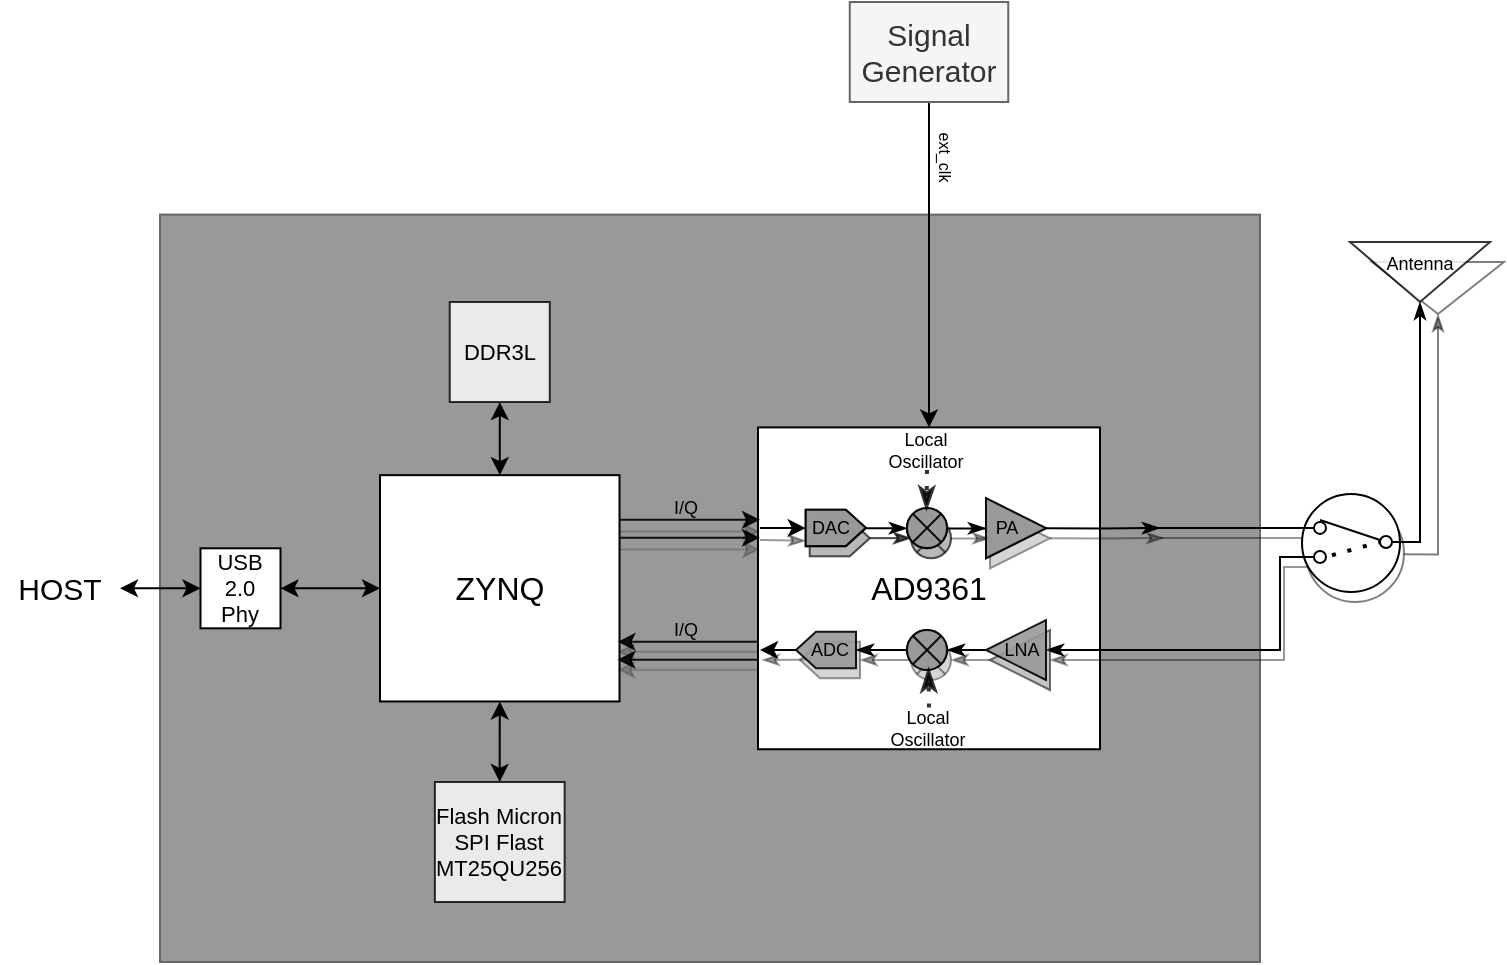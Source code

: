<mxfile version="20.8.1" type="github">
  <diagram id="C5RBs43oDa-KdzZeNtuy" name="Page-1">
    <mxGraphModel dx="1043" dy="619" grid="1" gridSize="10" guides="1" tooltips="1" connect="1" arrows="1" fold="1" page="1" pageScale="1" pageWidth="827" pageHeight="1169" math="0" shadow="0">
      <root>
        <mxCell id="WIyWlLk6GJQsqaUBKTNV-0" />
        <mxCell id="WIyWlLk6GJQsqaUBKTNV-1" parent="WIyWlLk6GJQsqaUBKTNV-0" />
        <mxCell id="9PTyURIz3iImR1XXdqux-123" value="" style="triangle;whiteSpace=wrap;html=1;fontSize=9;opacity=50;spacingLeft=0;direction=south;spacingBottom=9;" vertex="1" parent="WIyWlLk6GJQsqaUBKTNV-1">
          <mxGeometry x="696" y="150" width="66" height="26" as="geometry" />
        </mxCell>
        <mxCell id="9PTyURIz3iImR1XXdqux-106" value="" style="ellipse;whiteSpace=wrap;html=1;aspect=fixed;fontSize=9;opacity=50;textOpacity=50;" vertex="1" parent="WIyWlLk6GJQsqaUBKTNV-1">
          <mxGeometry x="663" y="271" width="49" height="49" as="geometry" />
        </mxCell>
        <mxCell id="9PTyURIz3iImR1XXdqux-3" value="" style="rounded=0;whiteSpace=wrap;html=1;fillColor=#999999;fontColor=#333333;strokeColor=#666666;" vertex="1" parent="WIyWlLk6GJQsqaUBKTNV-1">
          <mxGeometry x="90" y="126.31" width="550" height="373.69" as="geometry" />
        </mxCell>
        <mxCell id="9PTyURIz3iImR1XXdqux-9" value="AD9361" style="rounded=0;whiteSpace=wrap;html=1;fontSize=16;" vertex="1" parent="WIyWlLk6GJQsqaUBKTNV-1">
          <mxGeometry x="389" y="232.7" width="171" height="160.92" as="geometry" />
        </mxCell>
        <mxCell id="9PTyURIz3iImR1XXdqux-137" value="" style="endArrow=none;startArrow=classicThin;html=1;rounded=0;fontSize=11;startFill=1;endFill=0;opacity=40;" edge="1" parent="WIyWlLk6GJQsqaUBKTNV-1">
          <mxGeometry width="50" height="50" relative="1" as="geometry">
            <mxPoint x="391" y="349" as="sourcePoint" />
            <mxPoint x="415.88" y="348.8" as="targetPoint" />
          </mxGeometry>
        </mxCell>
        <mxCell id="9PTyURIz3iImR1XXdqux-111" value="" style="triangle;whiteSpace=wrap;html=1;fontSize=9;fillColor=#999999;opacity=40;spacingLeft=6;direction=west;textOpacity=50;" vertex="1" parent="WIyWlLk6GJQsqaUBKTNV-1">
          <mxGeometry x="505" y="334.0" width="30" height="30" as="geometry" />
        </mxCell>
        <mxCell id="9PTyURIz3iImR1XXdqux-113" value="" style="shape=sumEllipse;perimeter=ellipsePerimeter;whiteSpace=wrap;html=1;backgroundOutline=1;fontSize=9;fillColor=#999999;opacity=40;textOpacity=50;" vertex="1" parent="WIyWlLk6GJQsqaUBKTNV-1">
          <mxGeometry x="465.5" y="339" width="20" height="20" as="geometry" />
        </mxCell>
        <mxCell id="9PTyURIz3iImR1XXdqux-116" value="" style="shape=offPageConnector;whiteSpace=wrap;html=1;fontSize=9;fillColor=#999999;opacity=40;direction=south;size=0.333;spacingLeft=4;textOpacity=50;" vertex="1" parent="WIyWlLk6GJQsqaUBKTNV-1">
          <mxGeometry x="410" y="339.92" width="30" height="18.16" as="geometry" />
        </mxCell>
        <mxCell id="9PTyURIz3iImR1XXdqux-118" value="" style="shape=offPageConnector;whiteSpace=wrap;html=1;fontSize=9;fillColor=#999999;opacity=50;direction=north;size=0.333;spacingLeft=-5;textOpacity=50;" vertex="1" parent="WIyWlLk6GJQsqaUBKTNV-1">
          <mxGeometry x="414.88" y="279" width="30" height="18.16" as="geometry" />
        </mxCell>
        <mxCell id="9PTyURIz3iImR1XXdqux-115" value="" style="shape=sumEllipse;perimeter=ellipsePerimeter;whiteSpace=wrap;html=1;backgroundOutline=1;fontSize=9;fillColor=#999999;opacity=50;textOpacity=50;" vertex="1" parent="WIyWlLk6GJQsqaUBKTNV-1">
          <mxGeometry x="465.5" y="278.16" width="20" height="20" as="geometry" />
        </mxCell>
        <mxCell id="9PTyURIz3iImR1XXdqux-108" value="" style="triangle;whiteSpace=wrap;html=1;fontSize=9;fillColor=#999999;opacity=40;spacingLeft=-9;textOpacity=50;" vertex="1" parent="WIyWlLk6GJQsqaUBKTNV-1">
          <mxGeometry x="505" y="273.16" width="30" height="30" as="geometry" />
        </mxCell>
        <mxCell id="9PTyURIz3iImR1XXdqux-10" value="ZYNQ" style="rounded=0;whiteSpace=wrap;html=1;fontSize=16;" vertex="1" parent="WIyWlLk6GJQsqaUBKTNV-1">
          <mxGeometry x="200" y="256.58" width="119.75" height="113.15" as="geometry" />
        </mxCell>
        <mxCell id="9PTyURIz3iImR1XXdqux-63" style="edgeStyle=orthogonalEdgeStyle;rounded=0;orthogonalLoop=1;jettySize=auto;html=1;exitX=0;exitY=0.5;exitDx=0;exitDy=0;entryX=1;entryY=0.5;entryDx=0;entryDy=0;fontSize=15;startArrow=classic;startFill=1;endArrow=classic;endFill=1;" edge="1" parent="WIyWlLk6GJQsqaUBKTNV-1" source="9PTyURIz3iImR1XXdqux-11" target="9PTyURIz3iImR1XXdqux-62">
          <mxGeometry relative="1" as="geometry" />
        </mxCell>
        <mxCell id="9PTyURIz3iImR1XXdqux-64" style="edgeStyle=orthogonalEdgeStyle;rounded=0;orthogonalLoop=1;jettySize=auto;html=1;exitX=1;exitY=0.5;exitDx=0;exitDy=0;entryX=0;entryY=0.5;entryDx=0;entryDy=0;fontSize=15;startArrow=classic;startFill=1;endArrow=classic;endFill=1;" edge="1" parent="WIyWlLk6GJQsqaUBKTNV-1" source="9PTyURIz3iImR1XXdqux-11" target="9PTyURIz3iImR1XXdqux-10">
          <mxGeometry relative="1" as="geometry" />
        </mxCell>
        <mxCell id="9PTyURIz3iImR1XXdqux-11" value="USB 2.0&lt;br style=&quot;font-size: 11px;&quot;&gt;Phy" style="rounded=0;whiteSpace=wrap;html=1;fontSize=11;" vertex="1" parent="WIyWlLk6GJQsqaUBKTNV-1">
          <mxGeometry x="110.25" y="293.16" width="40" height="40" as="geometry" />
        </mxCell>
        <mxCell id="9PTyURIz3iImR1XXdqux-18" value="" style="endArrow=classic;html=1;rounded=0;fontSize=16;entryX=0.5;entryY=0;entryDx=0;entryDy=0;exitX=0.5;exitY=1;exitDx=0;exitDy=0;" edge="1" parent="WIyWlLk6GJQsqaUBKTNV-1" source="9PTyURIz3iImR1XXdqux-19" target="9PTyURIz3iImR1XXdqux-9">
          <mxGeometry width="50" height="50" relative="1" as="geometry">
            <mxPoint x="355" y="90" as="sourcePoint" />
            <mxPoint x="355" y="140" as="targetPoint" />
          </mxGeometry>
        </mxCell>
        <mxCell id="9PTyURIz3iImR1XXdqux-19" value="Signal Generator" style="rounded=0;whiteSpace=wrap;html=1;fontSize=15;fillColor=#f5f5f5;strokeColor=#666666;fontColor=#333333;" vertex="1" parent="WIyWlLk6GJQsqaUBKTNV-1">
          <mxGeometry x="434.88" y="20" width="79.25" height="50" as="geometry" />
        </mxCell>
        <mxCell id="9PTyURIz3iImR1XXdqux-20" value="&lt;font style=&quot;font-size: 8px;&quot;&gt;ext_clk&lt;br&gt;&lt;/font&gt;" style="text;html=1;strokeColor=none;fillColor=none;align=center;verticalAlign=middle;whiteSpace=wrap;rounded=0;fontSize=1;rotation=90;" vertex="1" parent="WIyWlLk6GJQsqaUBKTNV-1">
          <mxGeometry x="460" y="90" width="45.5" height="15" as="geometry" />
        </mxCell>
        <mxCell id="9PTyURIz3iImR1XXdqux-62" value="HOST" style="text;html=1;strokeColor=none;fillColor=none;align=center;verticalAlign=middle;whiteSpace=wrap;rounded=0;fontSize=15;opacity=80;" vertex="1" parent="WIyWlLk6GJQsqaUBKTNV-1">
          <mxGeometry x="10" y="298.16" width="60" height="30" as="geometry" />
        </mxCell>
        <mxCell id="9PTyURIz3iImR1XXdqux-66" value="" style="endArrow=classic;startArrow=none;html=1;rounded=0;fontSize=11;startFill=0;entryX=0.5;entryY=0;entryDx=0;entryDy=0;" edge="1" parent="WIyWlLk6GJQsqaUBKTNV-1" target="9PTyURIz3iImR1XXdqux-84">
          <mxGeometry width="50" height="50" relative="1" as="geometry">
            <mxPoint x="390" y="283" as="sourcePoint" />
            <mxPoint x="390" y="283" as="targetPoint" />
          </mxGeometry>
        </mxCell>
        <mxCell id="9PTyURIz3iImR1XXdqux-67" value="" style="endArrow=none;startArrow=classic;html=1;rounded=0;fontSize=11;endFill=0;entryX=0.5;entryY=1;entryDx=0;entryDy=0;" edge="1" parent="WIyWlLk6GJQsqaUBKTNV-1" target="9PTyURIz3iImR1XXdqux-83">
          <mxGeometry width="50" height="50" relative="1" as="geometry">
            <mxPoint x="390" y="344" as="sourcePoint" />
            <mxPoint x="389" y="344" as="targetPoint" />
          </mxGeometry>
        </mxCell>
        <mxCell id="9PTyURIz3iImR1XXdqux-69" value="" style="edgeStyle=orthogonalEdgeStyle;rounded=0;orthogonalLoop=1;jettySize=auto;html=1;fontSize=11;startArrow=classic;startFill=1;endArrow=classic;endFill=1;" edge="1" parent="WIyWlLk6GJQsqaUBKTNV-1" source="9PTyURIz3iImR1XXdqux-68" target="9PTyURIz3iImR1XXdqux-10">
          <mxGeometry relative="1" as="geometry" />
        </mxCell>
        <mxCell id="9PTyURIz3iImR1XXdqux-68" value="DDR3L" style="rounded=0;whiteSpace=wrap;html=1;fontSize=11;opacity=80;" vertex="1" parent="WIyWlLk6GJQsqaUBKTNV-1">
          <mxGeometry x="234.88" y="170" width="50" height="50" as="geometry" />
        </mxCell>
        <mxCell id="9PTyURIz3iImR1XXdqux-71" value="" style="edgeStyle=orthogonalEdgeStyle;rounded=0;orthogonalLoop=1;jettySize=auto;html=1;fontSize=11;startArrow=classic;startFill=1;endArrow=classic;endFill=1;" edge="1" parent="WIyWlLk6GJQsqaUBKTNV-1" source="9PTyURIz3iImR1XXdqux-70" target="9PTyURIz3iImR1XXdqux-10">
          <mxGeometry relative="1" as="geometry" />
        </mxCell>
        <mxCell id="9PTyURIz3iImR1XXdqux-70" value="Flash Micron SPI Flast MT25QU256" style="rounded=0;whiteSpace=wrap;html=1;fontSize=11;opacity=80;" vertex="1" parent="WIyWlLk6GJQsqaUBKTNV-1">
          <mxGeometry x="227.44" y="410" width="64.88" height="60" as="geometry" />
        </mxCell>
        <mxCell id="9PTyURIz3iImR1XXdqux-93" style="edgeStyle=orthogonalEdgeStyle;rounded=0;orthogonalLoop=1;jettySize=auto;html=1;exitX=1;exitY=0.5;exitDx=0;exitDy=0;labelBackgroundColor=none;fontSize=9;startArrow=none;startFill=0;endArrow=classicThin;endFill=1;" edge="1" parent="WIyWlLk6GJQsqaUBKTNV-1" source="9PTyURIz3iImR1XXdqux-77">
          <mxGeometry relative="1" as="geometry">
            <mxPoint x="590" y="283" as="targetPoint" />
          </mxGeometry>
        </mxCell>
        <mxCell id="9PTyURIz3iImR1XXdqux-77" value="PA" style="triangle;whiteSpace=wrap;html=1;fontSize=9;fillColor=#999999;opacity=80;spacingLeft=-9;" vertex="1" parent="WIyWlLk6GJQsqaUBKTNV-1">
          <mxGeometry x="503" y="268.16" width="30" height="30" as="geometry" />
        </mxCell>
        <mxCell id="9PTyURIz3iImR1XXdqux-82" style="edgeStyle=orthogonalEdgeStyle;rounded=0;orthogonalLoop=1;jettySize=auto;html=1;exitX=1;exitY=0.5;exitDx=0;exitDy=0;entryX=1;entryY=0.5;entryDx=0;entryDy=0;labelBackgroundColor=none;fontSize=9;startArrow=none;startFill=0;endArrow=classicThin;endFill=1;" edge="1" parent="WIyWlLk6GJQsqaUBKTNV-1" source="9PTyURIz3iImR1XXdqux-78" target="9PTyURIz3iImR1XXdqux-79">
          <mxGeometry relative="1" as="geometry" />
        </mxCell>
        <mxCell id="9PTyURIz3iImR1XXdqux-110" style="edgeStyle=orthogonalEdgeStyle;rounded=0;orthogonalLoop=1;jettySize=auto;html=1;exitX=0;exitY=0.5;exitDx=0;exitDy=0;labelBackgroundColor=none;fontSize=9;startArrow=classicThin;startFill=1;endArrow=oval;endFill=0;opacity=40;textOpacity=50;" edge="1" parent="WIyWlLk6GJQsqaUBKTNV-1" source="9PTyURIz3iImR1XXdqux-111">
          <mxGeometry relative="1" as="geometry">
            <mxPoint x="672" y="302.5" as="targetPoint" />
            <Array as="points">
              <mxPoint x="652" y="349" />
              <mxPoint x="652" y="303" />
            </Array>
          </mxGeometry>
        </mxCell>
        <mxCell id="9PTyURIz3iImR1XXdqux-119" value="" style="endArrow=none;html=1;rounded=0;labelBackgroundColor=none;fontSize=9;startArrow=oval;startFill=0;opacity=40;textOpacity=50;" edge="1" parent="WIyWlLk6GJQsqaUBKTNV-1">
          <mxGeometry width="50" height="50" relative="1" as="geometry">
            <mxPoint x="672" y="287.94" as="sourcePoint" />
            <mxPoint x="590" y="288" as="targetPoint" />
          </mxGeometry>
        </mxCell>
        <mxCell id="9PTyURIz3iImR1XXdqux-91" value="" style="ellipse;whiteSpace=wrap;html=1;aspect=fixed;fontSize=9;" vertex="1" parent="WIyWlLk6GJQsqaUBKTNV-1">
          <mxGeometry x="661" y="266" width="49" height="49" as="geometry" />
        </mxCell>
        <mxCell id="9PTyURIz3iImR1XXdqux-86" style="edgeStyle=orthogonalEdgeStyle;rounded=0;orthogonalLoop=1;jettySize=auto;html=1;exitX=0;exitY=0.5;exitDx=0;exitDy=0;entryX=0.5;entryY=0;entryDx=0;entryDy=0;labelBackgroundColor=none;fontSize=9;startArrow=none;startFill=0;endArrow=classicThin;endFill=1;" edge="1" parent="WIyWlLk6GJQsqaUBKTNV-1" source="9PTyURIz3iImR1XXdqux-79" target="9PTyURIz3iImR1XXdqux-83">
          <mxGeometry relative="1" as="geometry" />
        </mxCell>
        <mxCell id="9PTyURIz3iImR1XXdqux-79" value="" style="shape=sumEllipse;perimeter=ellipsePerimeter;whiteSpace=wrap;html=1;backgroundOutline=1;fontSize=9;fillColor=#999999;opacity=90;" vertex="1" parent="WIyWlLk6GJQsqaUBKTNV-1">
          <mxGeometry x="463.5" y="334" width="20" height="20" as="geometry" />
        </mxCell>
        <mxCell id="9PTyURIz3iImR1XXdqux-81" value="" style="edgeStyle=orthogonalEdgeStyle;rounded=0;orthogonalLoop=1;jettySize=auto;html=1;labelBackgroundColor=none;fontSize=9;startArrow=none;startFill=0;endArrow=classicThin;endFill=1;" edge="1" parent="WIyWlLk6GJQsqaUBKTNV-1" source="9PTyURIz3iImR1XXdqux-80" target="9PTyURIz3iImR1XXdqux-77">
          <mxGeometry relative="1" as="geometry" />
        </mxCell>
        <mxCell id="9PTyURIz3iImR1XXdqux-80" value="" style="shape=sumEllipse;perimeter=ellipsePerimeter;whiteSpace=wrap;html=1;backgroundOutline=1;fontSize=9;fillColor=#999999;opacity=80;" vertex="1" parent="WIyWlLk6GJQsqaUBKTNV-1">
          <mxGeometry x="463.5" y="273.16" width="20" height="20" as="geometry" />
        </mxCell>
        <mxCell id="9PTyURIz3iImR1XXdqux-83" value="ADC" style="shape=offPageConnector;whiteSpace=wrap;html=1;fontSize=9;fillColor=#999999;opacity=90;direction=south;size=0.333;spacingLeft=4;" vertex="1" parent="WIyWlLk6GJQsqaUBKTNV-1">
          <mxGeometry x="408" y="334.92" width="30" height="18.16" as="geometry" />
        </mxCell>
        <mxCell id="9PTyURIz3iImR1XXdqux-85" style="edgeStyle=orthogonalEdgeStyle;rounded=0;orthogonalLoop=1;jettySize=auto;html=1;exitX=0.5;exitY=1;exitDx=0;exitDy=0;entryX=0;entryY=0.5;entryDx=0;entryDy=0;labelBackgroundColor=none;fontSize=9;startArrow=none;startFill=0;endArrow=classicThin;endFill=1;" edge="1" parent="WIyWlLk6GJQsqaUBKTNV-1" source="9PTyURIz3iImR1XXdqux-84" target="9PTyURIz3iImR1XXdqux-80">
          <mxGeometry relative="1" as="geometry" />
        </mxCell>
        <mxCell id="9PTyURIz3iImR1XXdqux-84" value="DAC" style="shape=offPageConnector;whiteSpace=wrap;html=1;fontSize=9;fillColor=#999999;opacity=80;direction=north;size=0.333;spacingLeft=-5;" vertex="1" parent="WIyWlLk6GJQsqaUBKTNV-1">
          <mxGeometry x="412.88" y="274" width="30" height="18.16" as="geometry" />
        </mxCell>
        <mxCell id="9PTyURIz3iImR1XXdqux-87" value="Antenna" style="triangle;whiteSpace=wrap;html=1;fontSize=9;opacity=80;spacingLeft=0;direction=south;spacingBottom=9;" vertex="1" parent="WIyWlLk6GJQsqaUBKTNV-1">
          <mxGeometry x="685" y="140" width="70" height="30" as="geometry" />
        </mxCell>
        <mxCell id="9PTyURIz3iImR1XXdqux-96" value="" style="endArrow=none;html=1;rounded=0;labelBackgroundColor=none;fontSize=9;startArrow=oval;startFill=0;" edge="1" parent="WIyWlLk6GJQsqaUBKTNV-1">
          <mxGeometry width="50" height="50" relative="1" as="geometry">
            <mxPoint x="670" y="282.94" as="sourcePoint" />
            <mxPoint x="580" y="282.96" as="targetPoint" />
          </mxGeometry>
        </mxCell>
        <mxCell id="9PTyURIz3iImR1XXdqux-100" value="" style="endArrow=none;dashed=1;html=1;dashPattern=1 3;strokeWidth=2;rounded=0;labelBackgroundColor=none;fontSize=9;" edge="1" parent="WIyWlLk6GJQsqaUBKTNV-1">
          <mxGeometry width="50" height="50" relative="1" as="geometry">
            <mxPoint x="676" y="296.63" as="sourcePoint" />
            <mxPoint x="700" y="290" as="targetPoint" />
          </mxGeometry>
        </mxCell>
        <mxCell id="9PTyURIz3iImR1XXdqux-101" value="" style="endArrow=none;html=1;rounded=0;labelBackgroundColor=none;fontSize=9;" edge="1" parent="WIyWlLk6GJQsqaUBKTNV-1">
          <mxGeometry width="50" height="50" relative="1" as="geometry">
            <mxPoint x="670" y="279" as="sourcePoint" />
            <mxPoint x="700" y="289" as="targetPoint" />
          </mxGeometry>
        </mxCell>
        <mxCell id="9PTyURIz3iImR1XXdqux-107" style="edgeStyle=orthogonalEdgeStyle;rounded=0;orthogonalLoop=1;jettySize=auto;html=1;exitX=1;exitY=0.5;exitDx=0;exitDy=0;labelBackgroundColor=none;fontSize=9;startArrow=none;startFill=0;endArrow=classicThin;endFill=1;opacity=40;textOpacity=50;" edge="1" parent="WIyWlLk6GJQsqaUBKTNV-1" source="9PTyURIz3iImR1XXdqux-108">
          <mxGeometry relative="1" as="geometry">
            <mxPoint x="592" y="288" as="targetPoint" />
          </mxGeometry>
        </mxCell>
        <mxCell id="9PTyURIz3iImR1XXdqux-114" value="" style="edgeStyle=orthogonalEdgeStyle;rounded=0;orthogonalLoop=1;jettySize=auto;html=1;labelBackgroundColor=none;fontSize=9;startArrow=none;startFill=0;endArrow=classicThin;endFill=1;opacity=40;textOpacity=50;" edge="1" parent="WIyWlLk6GJQsqaUBKTNV-1" source="9PTyURIz3iImR1XXdqux-115" target="9PTyURIz3iImR1XXdqux-108">
          <mxGeometry relative="1" as="geometry" />
        </mxCell>
        <mxCell id="9PTyURIz3iImR1XXdqux-109" style="edgeStyle=orthogonalEdgeStyle;rounded=0;orthogonalLoop=1;jettySize=auto;html=1;exitX=1;exitY=0.5;exitDx=0;exitDy=0;entryX=1;entryY=0.5;entryDx=0;entryDy=0;labelBackgroundColor=none;fontSize=9;startArrow=none;startFill=0;endArrow=classicThin;endFill=1;opacity=40;textOpacity=50;" edge="1" parent="WIyWlLk6GJQsqaUBKTNV-1" source="9PTyURIz3iImR1XXdqux-111" target="9PTyURIz3iImR1XXdqux-113">
          <mxGeometry relative="1" as="geometry" />
        </mxCell>
        <mxCell id="9PTyURIz3iImR1XXdqux-112" style="edgeStyle=orthogonalEdgeStyle;rounded=0;orthogonalLoop=1;jettySize=auto;html=1;exitX=0;exitY=0.5;exitDx=0;exitDy=0;entryX=0.5;entryY=0;entryDx=0;entryDy=0;labelBackgroundColor=none;fontSize=9;startArrow=none;startFill=0;endArrow=classicThin;endFill=1;opacity=40;textOpacity=50;" edge="1" parent="WIyWlLk6GJQsqaUBKTNV-1" source="9PTyURIz3iImR1XXdqux-113" target="9PTyURIz3iImR1XXdqux-116">
          <mxGeometry relative="1" as="geometry" />
        </mxCell>
        <mxCell id="9PTyURIz3iImR1XXdqux-117" style="edgeStyle=orthogonalEdgeStyle;rounded=0;orthogonalLoop=1;jettySize=auto;html=1;exitX=0.5;exitY=1;exitDx=0;exitDy=0;entryX=0;entryY=0.5;entryDx=0;entryDy=0;labelBackgroundColor=none;fontSize=9;startArrow=none;startFill=0;endArrow=classicThin;endFill=1;opacity=50;textOpacity=50;" edge="1" parent="WIyWlLk6GJQsqaUBKTNV-1" source="9PTyURIz3iImR1XXdqux-118" target="9PTyURIz3iImR1XXdqux-115">
          <mxGeometry relative="1" as="geometry" />
        </mxCell>
        <mxCell id="9PTyURIz3iImR1XXdqux-122" style="edgeStyle=orthogonalEdgeStyle;rounded=0;orthogonalLoop=1;jettySize=auto;html=1;entryX=1;entryY=0.5;entryDx=0;entryDy=0;labelBackgroundColor=none;fontSize=9;startArrow=none;startFill=0;endArrow=classicThin;endFill=1;opacity=50;" edge="1" parent="WIyWlLk6GJQsqaUBKTNV-1">
          <mxGeometry relative="1" as="geometry">
            <mxPoint x="712" y="296.16" as="sourcePoint" />
            <mxPoint x="729.0" y="176.16" as="targetPoint" />
            <Array as="points">
              <mxPoint x="729" y="296.16" />
            </Array>
          </mxGeometry>
        </mxCell>
        <mxCell id="9PTyURIz3iImR1XXdqux-95" style="edgeStyle=orthogonalEdgeStyle;rounded=0;orthogonalLoop=1;jettySize=auto;html=1;exitX=0;exitY=0.5;exitDx=0;exitDy=0;labelBackgroundColor=none;fontSize=9;startArrow=classicThin;startFill=1;endArrow=oval;endFill=0;" edge="1" parent="WIyWlLk6GJQsqaUBKTNV-1" source="9PTyURIz3iImR1XXdqux-78">
          <mxGeometry relative="1" as="geometry">
            <mxPoint x="670" y="297.5" as="targetPoint" />
            <Array as="points">
              <mxPoint x="650" y="344" />
              <mxPoint x="650" y="298" />
            </Array>
          </mxGeometry>
        </mxCell>
        <mxCell id="9PTyURIz3iImR1XXdqux-97" style="edgeStyle=orthogonalEdgeStyle;rounded=0;orthogonalLoop=1;jettySize=auto;html=1;entryX=1;entryY=0.5;entryDx=0;entryDy=0;labelBackgroundColor=none;fontSize=9;startArrow=oval;startFill=0;endArrow=classicThin;endFill=1;" edge="1" parent="WIyWlLk6GJQsqaUBKTNV-1">
          <mxGeometry relative="1" as="geometry">
            <mxPoint x="703" y="290" as="sourcePoint" />
            <mxPoint x="720.0" y="170" as="targetPoint" />
            <Array as="points">
              <mxPoint x="720" y="290" />
            </Array>
          </mxGeometry>
        </mxCell>
        <mxCell id="9PTyURIz3iImR1XXdqux-126" value="" style="shape=offPageConnector;whiteSpace=wrap;html=1;fontSize=9;fillColor=#999999;opacity=40;direction=north;size=0.333;spacingLeft=-5;textOpacity=50;" vertex="1" parent="WIyWlLk6GJQsqaUBKTNV-1">
          <mxGeometry x="414.88" y="278.92" width="30" height="18.16" as="geometry" />
        </mxCell>
        <mxCell id="9PTyURIz3iImR1XXdqux-127" style="edgeStyle=orthogonalEdgeStyle;rounded=0;orthogonalLoop=1;jettySize=auto;html=1;exitX=0.5;exitY=1;exitDx=0;exitDy=0;entryX=0;entryY=0.5;entryDx=0;entryDy=0;labelBackgroundColor=none;fontSize=9;startArrow=none;startFill=0;endArrow=classicThin;endFill=1;opacity=40;textOpacity=50;" edge="1" source="9PTyURIz3iImR1XXdqux-126" target="9PTyURIz3iImR1XXdqux-128" parent="WIyWlLk6GJQsqaUBKTNV-1">
          <mxGeometry relative="1" as="geometry" />
        </mxCell>
        <mxCell id="9PTyURIz3iImR1XXdqux-128" value="" style="shape=sumEllipse;perimeter=ellipsePerimeter;whiteSpace=wrap;html=1;backgroundOutline=1;fontSize=9;fillColor=#999999;opacity=40;textOpacity=50;" vertex="1" parent="WIyWlLk6GJQsqaUBKTNV-1">
          <mxGeometry x="465.5" y="278.08" width="20" height="20" as="geometry" />
        </mxCell>
        <mxCell id="9PTyURIz3iImR1XXdqux-129" value="" style="shape=sumEllipse;perimeter=ellipsePerimeter;whiteSpace=wrap;html=1;backgroundOutline=1;fontSize=9;fillColor=#999999;opacity=80;" vertex="1" parent="WIyWlLk6GJQsqaUBKTNV-1">
          <mxGeometry x="463.5" y="273.08" width="20" height="20" as="geometry" />
        </mxCell>
        <mxCell id="9PTyURIz3iImR1XXdqux-138" value="" style="endArrow=none;startArrow=classicThin;html=1;rounded=0;fontSize=11;startFill=1;endFill=0;opacity=40;" edge="1" parent="WIyWlLk6GJQsqaUBKTNV-1">
          <mxGeometry width="50" height="50" relative="1" as="geometry">
            <mxPoint x="412.88" y="289.39" as="sourcePoint" />
            <mxPoint x="390" y="289" as="targetPoint" />
          </mxGeometry>
        </mxCell>
        <mxCell id="9PTyURIz3iImR1XXdqux-130" value="DAC" style="shape=offPageConnector;whiteSpace=wrap;html=1;fontSize=9;fillColor=#999999;opacity=80;direction=north;size=0.333;spacingLeft=-5;" vertex="1" parent="WIyWlLk6GJQsqaUBKTNV-1">
          <mxGeometry x="412.88" y="273.92" width="30" height="18.16" as="geometry" />
        </mxCell>
        <mxCell id="9PTyURIz3iImR1XXdqux-131" value="" style="shape=sumEllipse;perimeter=ellipsePerimeter;whiteSpace=wrap;html=1;backgroundOutline=1;fontSize=9;fillColor=#999999;opacity=90;" vertex="1" parent="WIyWlLk6GJQsqaUBKTNV-1">
          <mxGeometry x="463.5" y="273" width="20" height="20" as="geometry" />
        </mxCell>
        <mxCell id="9PTyURIz3iImR1XXdqux-132" value="DAC" style="shape=offPageConnector;whiteSpace=wrap;html=1;fontSize=9;fillColor=#999999;opacity=90;direction=north;size=0.333;spacingLeft=-5;" vertex="1" parent="WIyWlLk6GJQsqaUBKTNV-1">
          <mxGeometry x="412.88" y="273.84" width="30" height="18.16" as="geometry" />
        </mxCell>
        <mxCell id="9PTyURIz3iImR1XXdqux-133" value="PA" style="triangle;whiteSpace=wrap;html=1;fontSize=9;fillColor=#999999;opacity=90;spacingLeft=-9;" vertex="1" parent="WIyWlLk6GJQsqaUBKTNV-1">
          <mxGeometry x="503" y="268.08" width="30" height="30" as="geometry" />
        </mxCell>
        <mxCell id="9PTyURIz3iImR1XXdqux-134" value="" style="triangle;whiteSpace=wrap;html=1;fontSize=9;fillColor=#999999;opacity=30;spacingLeft=6;direction=west;textOpacity=50;" vertex="1" parent="WIyWlLk6GJQsqaUBKTNV-1">
          <mxGeometry x="505" y="334.0" width="30" height="30" as="geometry" />
        </mxCell>
        <mxCell id="9PTyURIz3iImR1XXdqux-135" value="" style="shape=sumEllipse;perimeter=ellipsePerimeter;whiteSpace=wrap;html=1;backgroundOutline=1;fontSize=9;fillColor=#999999;opacity=90;" vertex="1" parent="WIyWlLk6GJQsqaUBKTNV-1">
          <mxGeometry x="463.5" y="334" width="20" height="20" as="geometry" />
        </mxCell>
        <mxCell id="9PTyURIz3iImR1XXdqux-78" value="LNA" style="triangle;whiteSpace=wrap;html=1;fontSize=9;fillColor=#999999;spacingLeft=6;direction=west;opacity=90;" vertex="1" parent="WIyWlLk6GJQsqaUBKTNV-1">
          <mxGeometry x="503" y="329.0" width="30" height="30" as="geometry" />
        </mxCell>
        <mxCell id="9PTyURIz3iImR1XXdqux-141" value="" style="endArrow=classicThin;dashed=1;html=1;dashPattern=1 3;strokeWidth=2;rounded=0;labelBackgroundColor=none;fontSize=9;opacity=80;endFill=1;exitX=0.5;exitY=1;exitDx=0;exitDy=0;" edge="1" parent="WIyWlLk6GJQsqaUBKTNV-1" source="9PTyURIz3iImR1XXdqux-142">
          <mxGeometry width="50" height="50" relative="1" as="geometry">
            <mxPoint x="473.25" y="264" as="sourcePoint" />
            <mxPoint x="473.25" y="274" as="targetPoint" />
          </mxGeometry>
        </mxCell>
        <mxCell id="9PTyURIz3iImR1XXdqux-142" value="&lt;font style=&quot;font-size: 9px;&quot;&gt;Local&lt;br style=&quot;font-size: 9px;&quot;&gt;Oscillator&lt;/font&gt;" style="text;html=1;strokeColor=none;fillColor=none;align=center;verticalAlign=middle;whiteSpace=wrap;rounded=0;fontSize=5;opacity=30;" vertex="1" parent="WIyWlLk6GJQsqaUBKTNV-1">
          <mxGeometry x="453.38" y="234" width="40.25" height="20" as="geometry" />
        </mxCell>
        <mxCell id="9PTyURIz3iImR1XXdqux-143" value="" style="endArrow=classicThin;dashed=1;html=1;dashPattern=1 3;strokeWidth=2;rounded=0;labelBackgroundColor=none;fontSize=9;opacity=80;endFill=1;exitX=0.5;exitY=0;exitDx=0;exitDy=0;" edge="1" parent="WIyWlLk6GJQsqaUBKTNV-1" source="9PTyURIz3iImR1XXdqux-144">
          <mxGeometry width="50" height="50" relative="1" as="geometry">
            <mxPoint x="474.24" y="343.08" as="sourcePoint" />
            <mxPoint x="474.24" y="353.08" as="targetPoint" />
          </mxGeometry>
        </mxCell>
        <mxCell id="9PTyURIz3iImR1XXdqux-144" value="&lt;font style=&quot;font-size: 9px;&quot;&gt;Local&lt;br style=&quot;font-size: 9px;&quot;&gt;Oscillator&lt;/font&gt;" style="text;html=1;strokeColor=none;fillColor=none;align=center;verticalAlign=middle;whiteSpace=wrap;rounded=0;fontSize=5;opacity=30;" vertex="1" parent="WIyWlLk6GJQsqaUBKTNV-1">
          <mxGeometry x="454.38" y="372.73" width="40.25" height="20" as="geometry" />
        </mxCell>
        <mxCell id="9PTyURIz3iImR1XXdqux-145" value="" style="endArrow=classic;html=1;rounded=0;labelBackgroundColor=none;fontSize=9;opacity=90;" edge="1" parent="WIyWlLk6GJQsqaUBKTNV-1">
          <mxGeometry width="50" height="50" relative="1" as="geometry">
            <mxPoint x="319.76" y="278.92" as="sourcePoint" />
            <mxPoint x="390" y="278.92" as="targetPoint" />
          </mxGeometry>
        </mxCell>
        <mxCell id="9PTyURIz3iImR1XXdqux-146" value="" style="endArrow=classic;html=1;rounded=0;labelBackgroundColor=none;fontSize=9;opacity=90;" edge="1" parent="WIyWlLk6GJQsqaUBKTNV-1">
          <mxGeometry width="50" height="50" relative="1" as="geometry">
            <mxPoint x="319.75" y="287.86" as="sourcePoint" />
            <mxPoint x="389.99" y="287.86" as="targetPoint" />
          </mxGeometry>
        </mxCell>
        <mxCell id="9PTyURIz3iImR1XXdqux-147" value="" style="endArrow=classic;html=1;rounded=0;labelBackgroundColor=none;fontSize=9;opacity=90;" edge="1" parent="WIyWlLk6GJQsqaUBKTNV-1">
          <mxGeometry width="50" height="50" relative="1" as="geometry">
            <mxPoint x="389" y="339.918" as="sourcePoint" />
            <mxPoint x="318.76" y="339.918" as="targetPoint" />
          </mxGeometry>
        </mxCell>
        <mxCell id="9PTyURIz3iImR1XXdqux-148" value="" style="endArrow=classic;html=1;rounded=0;labelBackgroundColor=none;fontSize=9;opacity=90;" edge="1" parent="WIyWlLk6GJQsqaUBKTNV-1">
          <mxGeometry width="50" height="50" relative="1" as="geometry">
            <mxPoint x="388.99" y="348.858" as="sourcePoint" />
            <mxPoint x="318.75" y="348.858" as="targetPoint" />
          </mxGeometry>
        </mxCell>
        <mxCell id="9PTyURIz3iImR1XXdqux-149" value="I/Q" style="text;html=1;strokeColor=none;fillColor=none;align=center;verticalAlign=middle;whiteSpace=wrap;rounded=0;fontSize=9;opacity=30;" vertex="1" parent="WIyWlLk6GJQsqaUBKTNV-1">
          <mxGeometry x="343" y="266.92" width="20.25" height="12" as="geometry" />
        </mxCell>
        <mxCell id="9PTyURIz3iImR1XXdqux-150" value="I/Q" style="text;html=1;strokeColor=none;fillColor=none;align=center;verticalAlign=middle;whiteSpace=wrap;rounded=0;fontSize=9;opacity=30;" vertex="1" parent="WIyWlLk6GJQsqaUBKTNV-1">
          <mxGeometry x="343" y="327.92" width="20.25" height="12" as="geometry" />
        </mxCell>
        <mxCell id="9PTyURIz3iImR1XXdqux-151" value="" style="endArrow=classic;html=1;rounded=0;labelBackgroundColor=none;fontSize=9;opacity=20;" edge="1" parent="WIyWlLk6GJQsqaUBKTNV-1">
          <mxGeometry width="50" height="50" relative="1" as="geometry">
            <mxPoint x="319.76" y="284.78" as="sourcePoint" />
            <mxPoint x="390" y="284.78" as="targetPoint" />
          </mxGeometry>
        </mxCell>
        <mxCell id="9PTyURIz3iImR1XXdqux-152" value="" style="endArrow=classic;html=1;rounded=0;labelBackgroundColor=none;fontSize=9;opacity=20;" edge="1" parent="WIyWlLk6GJQsqaUBKTNV-1">
          <mxGeometry width="50" height="50" relative="1" as="geometry">
            <mxPoint x="319.75" y="293.72" as="sourcePoint" />
            <mxPoint x="389.99" y="293.72" as="targetPoint" />
          </mxGeometry>
        </mxCell>
        <mxCell id="9PTyURIz3iImR1XXdqux-153" value="" style="endArrow=classic;html=1;rounded=0;labelBackgroundColor=none;fontSize=9;opacity=20;" edge="1" parent="WIyWlLk6GJQsqaUBKTNV-1">
          <mxGeometry width="50" height="50" relative="1" as="geometry">
            <mxPoint x="389.0" y="344.92" as="sourcePoint" />
            <mxPoint x="318.76" y="344.92" as="targetPoint" />
          </mxGeometry>
        </mxCell>
        <mxCell id="9PTyURIz3iImR1XXdqux-154" value="" style="endArrow=classic;html=1;rounded=0;labelBackgroundColor=none;fontSize=9;opacity=20;" edge="1" parent="WIyWlLk6GJQsqaUBKTNV-1">
          <mxGeometry width="50" height="50" relative="1" as="geometry">
            <mxPoint x="388.99" y="353.86" as="sourcePoint" />
            <mxPoint x="318.75" y="353.86" as="targetPoint" />
          </mxGeometry>
        </mxCell>
      </root>
    </mxGraphModel>
  </diagram>
</mxfile>
